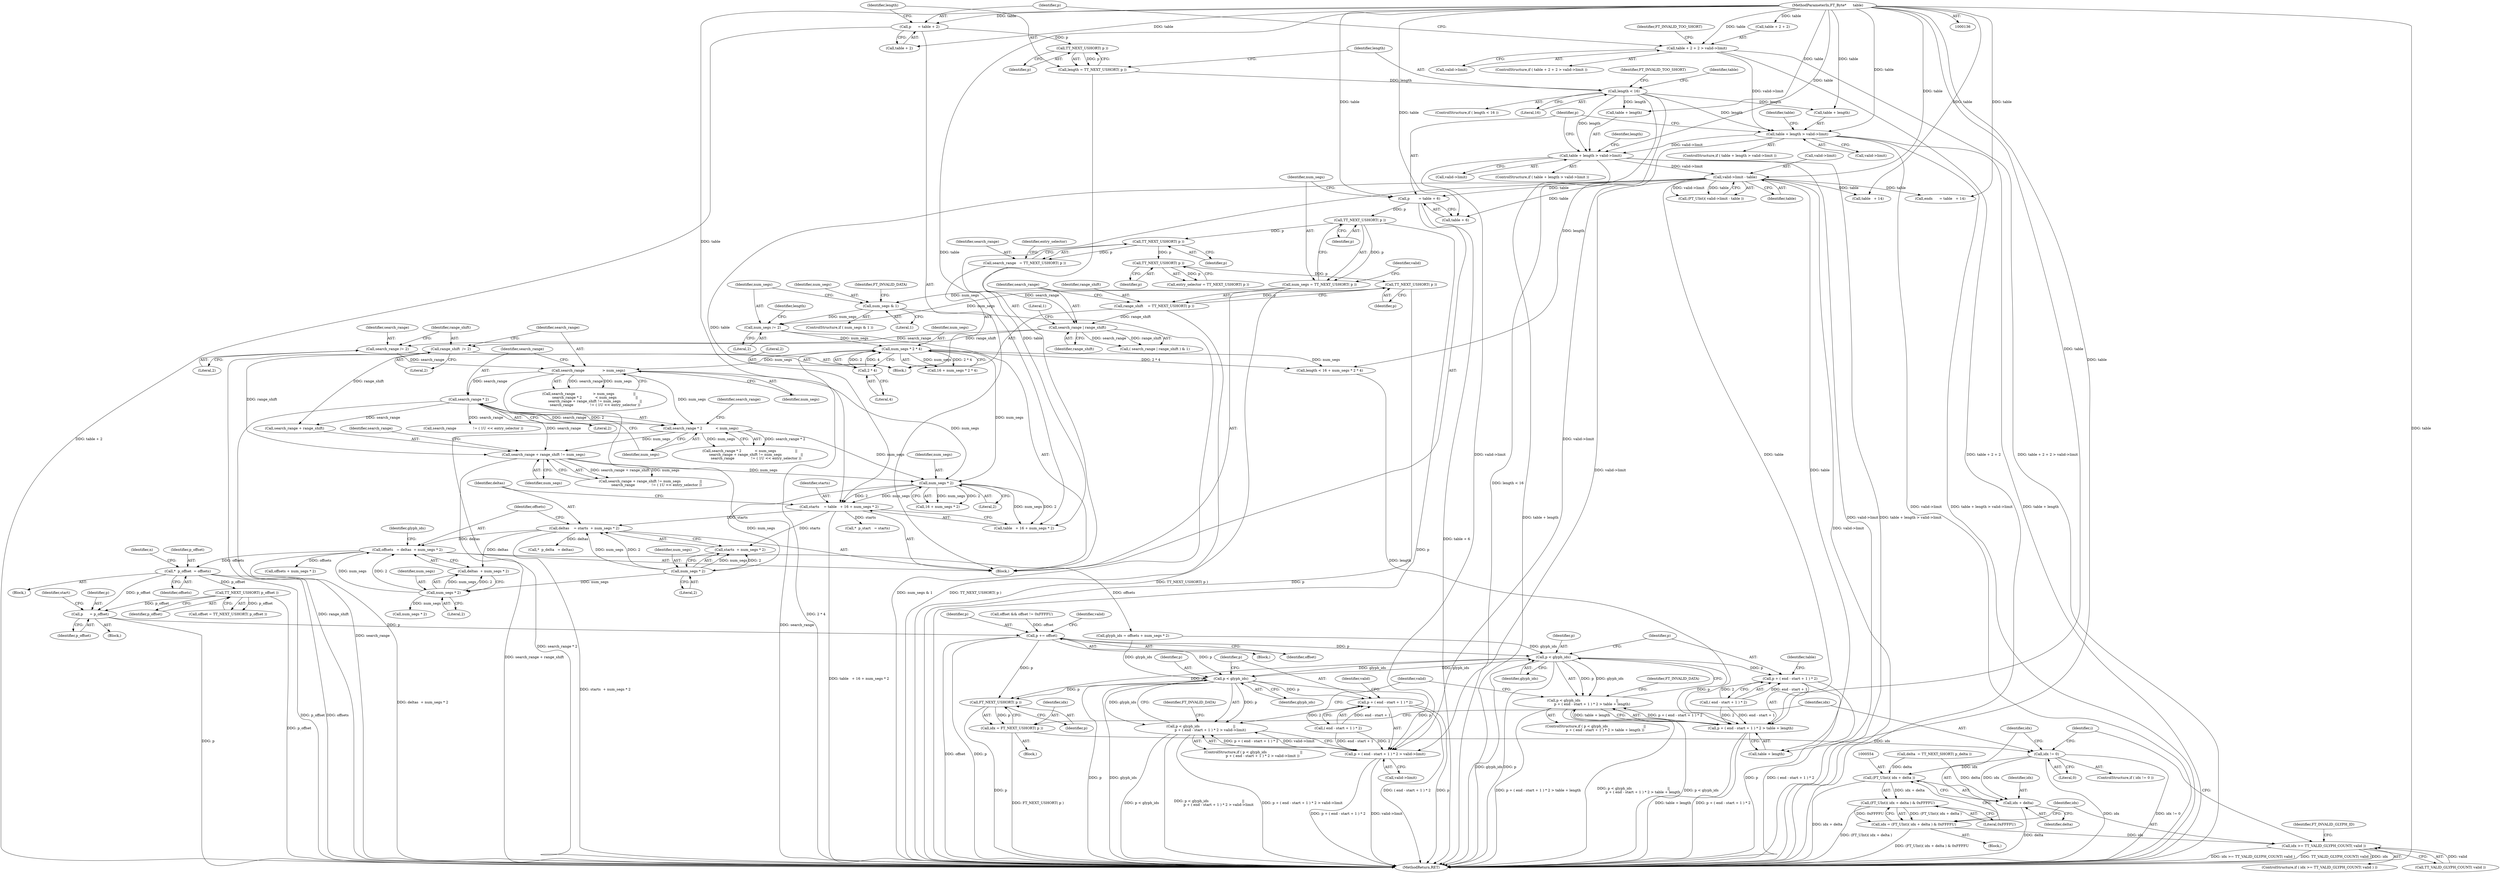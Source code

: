digraph "1_savannah_9bd20b7304aae61de5d50ac359cf27132bafd4c1@pointer" {
"1000393" [label="(Call,p      = p_offset)"];
"1000410" [label="(Call,TT_NEXT_USHORT( p_offset ))"];
"1000380" [label="(Call,*  p_offset  = offsets)"];
"1000317" [label="(Call,offsets   = deltas  + num_segs * 2)"];
"1000310" [label="(Call,deltas    = starts  + num_segs * 2)"];
"1000301" [label="(Call,starts    = table   + 16 + num_segs * 2)"];
"1000137" [label="(MethodParameterIn,FT_Byte*      table)"];
"1000198" [label="(Call,valid->limit - table)"];
"1000186" [label="(Call,table + length > valid->limit)"];
"1000173" [label="(Call,length < 16)"];
"1000168" [label="(Call,length = TT_NEXT_USHORT( p ))"];
"1000170" [label="(Call,TT_NEXT_USHORT( p ))"];
"1000163" [label="(Call,p      = table + 2)"];
"1000178" [label="(Call,table + length > valid->limit)"];
"1000153" [label="(Call,table + 2 + 2 > valid->limit)"];
"1000307" [label="(Call,num_segs * 2)"];
"1000232" [label="(Call,num_segs * 2 * 4)"];
"1000224" [label="(Call,num_segs /= 2)"];
"1000220" [label="(Call,num_segs & 1)"];
"1000208" [label="(Call,num_segs = TT_NEXT_USHORT( p ))"];
"1000210" [label="(Call,TT_NEXT_USHORT( p ))"];
"1000203" [label="(Call,p        = table + 6)"];
"1000234" [label="(Call,2 * 4)"];
"1000285" [label="(Call,search_range + range_shift != num_segs)"];
"1000280" [label="(Call,search_range * 2)"];
"1000275" [label="(Call,search_range                > num_segs)"];
"1000267" [label="(Call,search_range /= 2)"];
"1000262" [label="(Call,search_range | range_shift)"];
"1000246" [label="(Call,search_range   = TT_NEXT_USHORT( p ))"];
"1000248" [label="(Call,TT_NEXT_USHORT( p ))"];
"1000256" [label="(Call,range_shift    = TT_NEXT_USHORT( p ))"];
"1000258" [label="(Call,TT_NEXT_USHORT( p ))"];
"1000253" [label="(Call,TT_NEXT_USHORT( p ))"];
"1000270" [label="(Call,range_shift  /= 2)"];
"1000279" [label="(Call,search_range * 2            < num_segs)"];
"1000314" [label="(Call,num_segs * 2)"];
"1000321" [label="(Call,num_segs * 2)"];
"1000457" [label="(Call,p += offset)"];
"1000469" [label="(Call,p < glyph_ids)"];
"1000468" [label="(Call,p < glyph_ids                                ||\n                 p + ( end - start + 1 ) * 2 > table + length)"];
"1000472" [label="(Call,p + ( end - start + 1 ) * 2 > table + length)"];
"1000473" [label="(Call,p + ( end - start + 1 ) * 2)"];
"1000505" [label="(Call,p < glyph_ids)"];
"1000504" [label="(Call,p < glyph_ids                              ||\n                 p + ( end - start + 1 ) * 2 > valid->limit)"];
"1000508" [label="(Call,p + ( end - start + 1 ) * 2 > valid->limit)"];
"1000509" [label="(Call,p + ( end - start + 1 ) * 2)"];
"1000543" [label="(Call,FT_NEXT_USHORT( p ))"];
"1000541" [label="(Call,idx = FT_NEXT_USHORT( p ))"];
"1000546" [label="(Call,idx != 0)"];
"1000553" [label="(Call,(FT_UInt)( idx + delta ))"];
"1000552" [label="(Call,(FT_UInt)( idx + delta ) & 0xFFFFU)"];
"1000550" [label="(Call,idx = (FT_UInt)( idx + delta ) & 0xFFFFU)"];
"1000560" [label="(Call,idx >= TT_VALID_GLYPH_COUNT( valid ))"];
"1000555" [label="(Call,idx + delta)"];
"1000309" [label="(Literal,2)"];
"1000249" [label="(Identifier,p)"];
"1000311" [label="(Identifier,deltas)"];
"1000539" [label="(Identifier,i)"];
"1000376" [label="(Call,*  p_delta   = deltas)"];
"1000186" [label="(Call,table + length > valid->limit)"];
"1000285" [label="(Call,search_range + range_shift != num_segs)"];
"1000265" [label="(Literal,1)"];
"1000287" [label="(Identifier,search_range)"];
"1000170" [label="(Call,TT_NEXT_USHORT( p ))"];
"1000258" [label="(Call,TT_NEXT_USHORT( p ))"];
"1000234" [label="(Call,2 * 4)"];
"1000382" [label="(Identifier,offsets)"];
"1000163" [label="(Call,p      = table + 2)"];
"1000271" [label="(Identifier,range_shift)"];
"1000318" [label="(Identifier,offsets)"];
"1000190" [label="(Call,valid->limit)"];
"1000456" [label="(Block,)"];
"1000159" [label="(Call,valid->limit)"];
"1000410" [label="(Call,TT_NEXT_USHORT( p_offset ))"];
"1000281" [label="(Identifier,search_range)"];
"1000225" [label="(Identifier,num_segs)"];
"1000276" [label="(Identifier,search_range)"];
"1000263" [label="(Identifier,search_range)"];
"1000254" [label="(Identifier,p)"];
"1000188" [label="(Identifier,table)"];
"1000458" [label="(Identifier,p)"];
"1000215" [label="(Identifier,valid)"];
"1000251" [label="(Call,entry_selector = TT_NEXT_USHORT( p ))"];
"1000179" [label="(Call,table + length)"];
"1000205" [label="(Call,table + 6)"];
"1000279" [label="(Call,search_range * 2            < num_segs)"];
"1000546" [label="(Call,idx != 0)"];
"1000202" [label="(Identifier,table)"];
"1000154" [label="(Call,table + 2 + 2)"];
"1000139" [label="(Block,)"];
"1000483" [label="(Identifier,table)"];
"1000505" [label="(Call,p < glyph_ids)"];
"1000551" [label="(Identifier,idx)"];
"1000404" [label="(Call,delta  = TT_NEXT_SHORT( p_delta ))"];
"1000256" [label="(Call,range_shift    = TT_NEXT_USHORT( p ))"];
"1000219" [label="(ControlStructure,if ( num_segs & 1 ))"];
"1000540" [label="(Block,)"];
"1000283" [label="(Identifier,num_segs)"];
"1000560" [label="(Call,idx >= TT_VALID_GLYPH_COUNT( valid ))"];
"1000503" [label="(ControlStructure,if ( p < glyph_ids                              ||\n                 p + ( end - start + 1 ) * 2 > valid->limit ))"];
"1000508" [label="(Call,p + ( end - start + 1 ) * 2 > valid->limit)"];
"1000286" [label="(Call,search_range + range_shift)"];
"1000470" [label="(Identifier,p)"];
"1000472" [label="(Call,p + ( end - start + 1 ) * 2 > table + length)"];
"1000277" [label="(Identifier,num_segs)"];
"1000326" [label="(Call,offsets + num_segs * 2)"];
"1000504" [label="(Call,p < glyph_ids                              ||\n                 p + ( end - start + 1 ) * 2 > valid->limit)"];
"1000322" [label="(Identifier,num_segs)"];
"1000278" [label="(Call,search_range * 2            < num_segs                 ||\n           search_range + range_shift != num_segs                 ||\n           search_range               != ( 1U << entry_selector ))"];
"1000559" [label="(ControlStructure,if ( idx >= TT_VALID_GLYPH_COUNT( valid ) ))"];
"1000393" [label="(Call,p      = p_offset)"];
"1000222" [label="(Literal,1)"];
"1000315" [label="(Identifier,num_segs)"];
"1000296" [label="(Call,ends      = table   + 14)"];
"1000284" [label="(Call,search_range + range_shift != num_segs                 ||\n           search_range               != ( 1U << entry_selector ))"];
"1000175" [label="(Literal,16)"];
"1000164" [label="(Identifier,p)"];
"1000168" [label="(Call,length = TT_NEXT_USHORT( p ))"];
"1000305" [label="(Call,16 + num_segs * 2)"];
"1000269" [label="(Literal,2)"];
"1000525" [label="(Identifier,valid)"];
"1000485" [label="(Identifier,FT_INVALID_DATA)"];
"1000506" [label="(Identifier,p)"];
"1000226" [label="(Literal,2)"];
"1000451" [label="(Call,offset && offset != 0xFFFFU)"];
"1000261" [label="(Call,( search_range | range_shift ) & 1)"];
"1000230" [label="(Call,16 + num_segs * 2 * 4)"];
"1000457" [label="(Call,p += offset)"];
"1000253" [label="(Call,TT_NEXT_USHORT( p ))"];
"1000312" [label="(Call,starts  + num_segs * 2)"];
"1000557" [label="(Identifier,delta)"];
"1000252" [label="(Identifier,entry_selector)"];
"1000196" [label="(Call,(FT_UInt)( valid->limit - table ))"];
"1000411" [label="(Identifier,p_offset)"];
"1000394" [label="(Identifier,p)"];
"1000229" [label="(Identifier,length)"];
"1000223" [label="(Identifier,FT_INVALID_DATA)"];
"1000211" [label="(Identifier,p)"];
"1000153" [label="(Call,table + 2 + 2 > valid->limit)"];
"1000518" [label="(Call,valid->limit)"];
"1000173" [label="(Call,length < 16)"];
"1000291" [label="(Identifier,search_range)"];
"1000316" [label="(Literal,2)"];
"1000368" [label="(Call,*  p_start   = starts)"];
"1000210" [label="(Call,TT_NEXT_USHORT( p ))"];
"1000262" [label="(Call,search_range | range_shift)"];
"1000182" [label="(Call,valid->limit)"];
"1000290" [label="(Call,search_range               != ( 1U << entry_selector ))"];
"1000187" [label="(Call,table + length)"];
"1000270" [label="(Call,range_shift  /= 2)"];
"1000469" [label="(Call,p < glyph_ids)"];
"1000562" [label="(Call,TT_VALID_GLYPH_COUNT( valid ))"];
"1000302" [label="(Identifier,starts)"];
"1000172" [label="(ControlStructure,if ( length < 16 ))"];
"1000548" [label="(Literal,0)"];
"1000185" [label="(ControlStructure,if ( table + length > valid->limit ))"];
"1000165" [label="(Call,table + 2)"];
"1000232" [label="(Call,num_segs * 2 * 4)"];
"1000209" [label="(Identifier,num_segs)"];
"1000555" [label="(Call,idx + delta)"];
"1000561" [label="(Identifier,idx)"];
"1000564" [label="(Identifier,FT_INVALID_GLYPH_ID)"];
"1000235" [label="(Literal,2)"];
"1000542" [label="(Identifier,idx)"];
"1000543" [label="(Call,FT_NEXT_USHORT( p ))"];
"1000257" [label="(Identifier,range_shift)"];
"1000236" [label="(Literal,4)"];
"1000137" [label="(MethodParameterIn,FT_Byte*      table)"];
"1000303" [label="(Call,table   + 16 + num_segs * 2)"];
"1000221" [label="(Identifier,num_segs)"];
"1000282" [label="(Literal,2)"];
"1000319" [label="(Call,deltas  + num_segs * 2)"];
"1000199" [label="(Call,valid->limit)"];
"1000549" [label="(Block,)"];
"1000408" [label="(Call,offset = TT_NEXT_USHORT( p_offset ))"];
"1000247" [label="(Identifier,search_range)"];
"1000601" [label="(MethodReturn,RET)"];
"1000204" [label="(Identifier,p)"];
"1000162" [label="(Identifier,FT_INVALID_TOO_SHORT)"];
"1000177" [label="(ControlStructure,if ( table + length > valid->limit ))"];
"1000381" [label="(Identifier,p_offset)"];
"1000507" [label="(Identifier,glyph_ids)"];
"1000509" [label="(Call,p + ( end - start + 1 ) * 2)"];
"1000473" [label="(Call,p + ( end - start + 1 ) * 2)"];
"1000395" [label="(Identifier,p_offset)"];
"1000511" [label="(Call,( end - start + 1 ) * 2)"];
"1000195" [label="(Identifier,length)"];
"1000314" [label="(Call,num_segs * 2)"];
"1000174" [label="(Identifier,length)"];
"1000208" [label="(Call,num_segs = TT_NEXT_USHORT( p ))"];
"1000459" [label="(Identifier,offset)"];
"1000474" [label="(Identifier,p)"];
"1000324" [label="(Call,glyph_ids = offsets + num_segs * 2)"];
"1000308" [label="(Identifier,num_segs)"];
"1000463" [label="(Identifier,valid)"];
"1000519" [label="(Identifier,valid)"];
"1000544" [label="(Identifier,p)"];
"1000552" [label="(Call,(FT_UInt)( idx + delta ) & 0xFFFFU)"];
"1000267" [label="(Call,search_range /= 2)"];
"1000274" [label="(Call,search_range                > num_segs                 ||\n           search_range * 2            < num_segs                 ||\n           search_range + range_shift != num_segs                 ||\n           search_range               != ( 1U << entry_selector ))"];
"1000298" [label="(Call,table   + 14)"];
"1000397" [label="(Identifier,start)"];
"1000171" [label="(Identifier,p)"];
"1000323" [label="(Literal,2)"];
"1000246" [label="(Call,search_range   = TT_NEXT_USHORT( p ))"];
"1000264" [label="(Identifier,range_shift)"];
"1000280" [label="(Call,search_range * 2)"];
"1000482" [label="(Call,table + length)"];
"1000272" [label="(Literal,2)"];
"1000228" [label="(Call,length < 16 + num_segs * 2 * 4)"];
"1000268" [label="(Identifier,search_range)"];
"1000203" [label="(Call,p        = table + 6)"];
"1000547" [label="(Identifier,idx)"];
"1000556" [label="(Identifier,idx)"];
"1000317" [label="(Call,offsets   = deltas  + num_segs * 2)"];
"1000224" [label="(Call,num_segs /= 2)"];
"1000233" [label="(Identifier,num_segs)"];
"1000353" [label="(Block,)"];
"1000510" [label="(Identifier,p)"];
"1000558" [label="(Literal,0xFFFFU)"];
"1000244" [label="(Block,)"];
"1000380" [label="(Call,*  p_offset  = offsets)"];
"1000467" [label="(ControlStructure,if ( p < glyph_ids                                ||\n                 p + ( end - start + 1 ) * 2 > table + length ))"];
"1000550" [label="(Call,idx = (FT_UInt)( idx + delta ) & 0xFFFFU)"];
"1000248" [label="(Call,TT_NEXT_USHORT( p ))"];
"1000553" [label="(Call,(FT_UInt)( idx + delta ))"];
"1000176" [label="(Identifier,FT_INVALID_TOO_SHORT)"];
"1000385" [label="(Identifier,n)"];
"1000152" [label="(ControlStructure,if ( table + 2 + 2 > valid->limit ))"];
"1000275" [label="(Call,search_range                > num_segs)"];
"1000325" [label="(Identifier,glyph_ids)"];
"1000180" [label="(Identifier,table)"];
"1000321" [label="(Call,num_segs * 2)"];
"1000198" [label="(Call,valid->limit - table)"];
"1000289" [label="(Identifier,num_segs)"];
"1000178" [label="(Call,table + length > valid->limit)"];
"1000521" [label="(Identifier,FT_INVALID_DATA)"];
"1000220" [label="(Call,num_segs & 1)"];
"1000259" [label="(Identifier,p)"];
"1000307" [label="(Call,num_segs * 2)"];
"1000328" [label="(Call,num_segs * 2)"];
"1000468" [label="(Call,p < glyph_ids                                ||\n                 p + ( end - start + 1 ) * 2 > table + length)"];
"1000301" [label="(Call,starts    = table   + 16 + num_segs * 2)"];
"1000169" [label="(Identifier,length)"];
"1000471" [label="(Identifier,glyph_ids)"];
"1000545" [label="(ControlStructure,if ( idx != 0 ))"];
"1000475" [label="(Call,( end - start + 1 ) * 2)"];
"1000310" [label="(Call,deltas    = starts  + num_segs * 2)"];
"1000541" [label="(Call,idx = FT_NEXT_USHORT( p ))"];
"1000392" [label="(Block,)"];
"1000393" -> "1000392"  [label="AST: "];
"1000393" -> "1000395"  [label="CFG: "];
"1000394" -> "1000393"  [label="AST: "];
"1000395" -> "1000393"  [label="AST: "];
"1000397" -> "1000393"  [label="CFG: "];
"1000393" -> "1000601"  [label="DDG: p"];
"1000410" -> "1000393"  [label="DDG: p_offset"];
"1000380" -> "1000393"  [label="DDG: p_offset"];
"1000393" -> "1000457"  [label="DDG: p"];
"1000410" -> "1000408"  [label="AST: "];
"1000410" -> "1000411"  [label="CFG: "];
"1000411" -> "1000410"  [label="AST: "];
"1000408" -> "1000410"  [label="CFG: "];
"1000410" -> "1000601"  [label="DDG: p_offset"];
"1000410" -> "1000408"  [label="DDG: p_offset"];
"1000380" -> "1000410"  [label="DDG: p_offset"];
"1000380" -> "1000353"  [label="AST: "];
"1000380" -> "1000382"  [label="CFG: "];
"1000381" -> "1000380"  [label="AST: "];
"1000382" -> "1000380"  [label="AST: "];
"1000385" -> "1000380"  [label="CFG: "];
"1000380" -> "1000601"  [label="DDG: offsets"];
"1000380" -> "1000601"  [label="DDG: p_offset"];
"1000317" -> "1000380"  [label="DDG: offsets"];
"1000317" -> "1000139"  [label="AST: "];
"1000317" -> "1000319"  [label="CFG: "];
"1000318" -> "1000317"  [label="AST: "];
"1000319" -> "1000317"  [label="AST: "];
"1000325" -> "1000317"  [label="CFG: "];
"1000317" -> "1000601"  [label="DDG: deltas  + num_segs * 2"];
"1000310" -> "1000317"  [label="DDG: deltas"];
"1000321" -> "1000317"  [label="DDG: num_segs"];
"1000321" -> "1000317"  [label="DDG: 2"];
"1000317" -> "1000324"  [label="DDG: offsets"];
"1000317" -> "1000326"  [label="DDG: offsets"];
"1000310" -> "1000139"  [label="AST: "];
"1000310" -> "1000312"  [label="CFG: "];
"1000311" -> "1000310"  [label="AST: "];
"1000312" -> "1000310"  [label="AST: "];
"1000318" -> "1000310"  [label="CFG: "];
"1000310" -> "1000601"  [label="DDG: starts  + num_segs * 2"];
"1000301" -> "1000310"  [label="DDG: starts"];
"1000314" -> "1000310"  [label="DDG: num_segs"];
"1000314" -> "1000310"  [label="DDG: 2"];
"1000310" -> "1000319"  [label="DDG: deltas"];
"1000310" -> "1000376"  [label="DDG: deltas"];
"1000301" -> "1000139"  [label="AST: "];
"1000301" -> "1000303"  [label="CFG: "];
"1000302" -> "1000301"  [label="AST: "];
"1000303" -> "1000301"  [label="AST: "];
"1000311" -> "1000301"  [label="CFG: "];
"1000301" -> "1000601"  [label="DDG: table   + 16 + num_segs * 2"];
"1000137" -> "1000301"  [label="DDG: table"];
"1000198" -> "1000301"  [label="DDG: table"];
"1000307" -> "1000301"  [label="DDG: num_segs"];
"1000307" -> "1000301"  [label="DDG: 2"];
"1000301" -> "1000312"  [label="DDG: starts"];
"1000301" -> "1000368"  [label="DDG: starts"];
"1000137" -> "1000136"  [label="AST: "];
"1000137" -> "1000601"  [label="DDG: table"];
"1000137" -> "1000153"  [label="DDG: table"];
"1000137" -> "1000154"  [label="DDG: table"];
"1000137" -> "1000163"  [label="DDG: table"];
"1000137" -> "1000165"  [label="DDG: table"];
"1000137" -> "1000178"  [label="DDG: table"];
"1000137" -> "1000179"  [label="DDG: table"];
"1000137" -> "1000186"  [label="DDG: table"];
"1000137" -> "1000187"  [label="DDG: table"];
"1000137" -> "1000198"  [label="DDG: table"];
"1000137" -> "1000203"  [label="DDG: table"];
"1000137" -> "1000205"  [label="DDG: table"];
"1000137" -> "1000296"  [label="DDG: table"];
"1000137" -> "1000298"  [label="DDG: table"];
"1000137" -> "1000303"  [label="DDG: table"];
"1000137" -> "1000472"  [label="DDG: table"];
"1000137" -> "1000482"  [label="DDG: table"];
"1000198" -> "1000196"  [label="AST: "];
"1000198" -> "1000202"  [label="CFG: "];
"1000199" -> "1000198"  [label="AST: "];
"1000202" -> "1000198"  [label="AST: "];
"1000196" -> "1000198"  [label="CFG: "];
"1000198" -> "1000601"  [label="DDG: valid->limit"];
"1000198" -> "1000196"  [label="DDG: valid->limit"];
"1000198" -> "1000196"  [label="DDG: table"];
"1000186" -> "1000198"  [label="DDG: valid->limit"];
"1000198" -> "1000203"  [label="DDG: table"];
"1000198" -> "1000205"  [label="DDG: table"];
"1000198" -> "1000296"  [label="DDG: table"];
"1000198" -> "1000298"  [label="DDG: table"];
"1000198" -> "1000303"  [label="DDG: table"];
"1000198" -> "1000472"  [label="DDG: table"];
"1000198" -> "1000482"  [label="DDG: table"];
"1000198" -> "1000508"  [label="DDG: valid->limit"];
"1000186" -> "1000185"  [label="AST: "];
"1000186" -> "1000190"  [label="CFG: "];
"1000187" -> "1000186"  [label="AST: "];
"1000190" -> "1000186"  [label="AST: "];
"1000195" -> "1000186"  [label="CFG: "];
"1000204" -> "1000186"  [label="CFG: "];
"1000186" -> "1000601"  [label="DDG: table + length > valid->limit"];
"1000186" -> "1000601"  [label="DDG: table + length"];
"1000186" -> "1000601"  [label="DDG: valid->limit"];
"1000173" -> "1000186"  [label="DDG: length"];
"1000178" -> "1000186"  [label="DDG: valid->limit"];
"1000186" -> "1000508"  [label="DDG: valid->limit"];
"1000173" -> "1000172"  [label="AST: "];
"1000173" -> "1000175"  [label="CFG: "];
"1000174" -> "1000173"  [label="AST: "];
"1000175" -> "1000173"  [label="AST: "];
"1000176" -> "1000173"  [label="CFG: "];
"1000180" -> "1000173"  [label="CFG: "];
"1000173" -> "1000601"  [label="DDG: length < 16"];
"1000168" -> "1000173"  [label="DDG: length"];
"1000173" -> "1000178"  [label="DDG: length"];
"1000173" -> "1000179"  [label="DDG: length"];
"1000173" -> "1000187"  [label="DDG: length"];
"1000173" -> "1000228"  [label="DDG: length"];
"1000168" -> "1000139"  [label="AST: "];
"1000168" -> "1000170"  [label="CFG: "];
"1000169" -> "1000168"  [label="AST: "];
"1000170" -> "1000168"  [label="AST: "];
"1000174" -> "1000168"  [label="CFG: "];
"1000170" -> "1000168"  [label="DDG: p"];
"1000170" -> "1000171"  [label="CFG: "];
"1000171" -> "1000170"  [label="AST: "];
"1000163" -> "1000170"  [label="DDG: p"];
"1000163" -> "1000139"  [label="AST: "];
"1000163" -> "1000165"  [label="CFG: "];
"1000164" -> "1000163"  [label="AST: "];
"1000165" -> "1000163"  [label="AST: "];
"1000169" -> "1000163"  [label="CFG: "];
"1000163" -> "1000601"  [label="DDG: table + 2"];
"1000178" -> "1000177"  [label="AST: "];
"1000178" -> "1000182"  [label="CFG: "];
"1000179" -> "1000178"  [label="AST: "];
"1000182" -> "1000178"  [label="AST: "];
"1000188" -> "1000178"  [label="CFG: "];
"1000204" -> "1000178"  [label="CFG: "];
"1000178" -> "1000601"  [label="DDG: valid->limit"];
"1000178" -> "1000601"  [label="DDG: table + length > valid->limit"];
"1000178" -> "1000601"  [label="DDG: table + length"];
"1000153" -> "1000178"  [label="DDG: valid->limit"];
"1000178" -> "1000508"  [label="DDG: valid->limit"];
"1000153" -> "1000152"  [label="AST: "];
"1000153" -> "1000159"  [label="CFG: "];
"1000154" -> "1000153"  [label="AST: "];
"1000159" -> "1000153"  [label="AST: "];
"1000162" -> "1000153"  [label="CFG: "];
"1000164" -> "1000153"  [label="CFG: "];
"1000153" -> "1000601"  [label="DDG: table + 2 + 2 > valid->limit"];
"1000153" -> "1000601"  [label="DDG: table + 2 + 2"];
"1000307" -> "1000305"  [label="AST: "];
"1000307" -> "1000309"  [label="CFG: "];
"1000308" -> "1000307"  [label="AST: "];
"1000309" -> "1000307"  [label="AST: "];
"1000305" -> "1000307"  [label="CFG: "];
"1000307" -> "1000303"  [label="DDG: num_segs"];
"1000307" -> "1000303"  [label="DDG: 2"];
"1000307" -> "1000305"  [label="DDG: num_segs"];
"1000307" -> "1000305"  [label="DDG: 2"];
"1000232" -> "1000307"  [label="DDG: num_segs"];
"1000285" -> "1000307"  [label="DDG: num_segs"];
"1000275" -> "1000307"  [label="DDG: num_segs"];
"1000279" -> "1000307"  [label="DDG: num_segs"];
"1000307" -> "1000314"  [label="DDG: num_segs"];
"1000232" -> "1000230"  [label="AST: "];
"1000232" -> "1000234"  [label="CFG: "];
"1000233" -> "1000232"  [label="AST: "];
"1000234" -> "1000232"  [label="AST: "];
"1000230" -> "1000232"  [label="CFG: "];
"1000232" -> "1000601"  [label="DDG: 2 * 4"];
"1000232" -> "1000228"  [label="DDG: num_segs"];
"1000232" -> "1000228"  [label="DDG: 2 * 4"];
"1000232" -> "1000230"  [label="DDG: num_segs"];
"1000232" -> "1000230"  [label="DDG: 2 * 4"];
"1000224" -> "1000232"  [label="DDG: num_segs"];
"1000234" -> "1000232"  [label="DDG: 2"];
"1000234" -> "1000232"  [label="DDG: 4"];
"1000232" -> "1000275"  [label="DDG: num_segs"];
"1000224" -> "1000139"  [label="AST: "];
"1000224" -> "1000226"  [label="CFG: "];
"1000225" -> "1000224"  [label="AST: "];
"1000226" -> "1000224"  [label="AST: "];
"1000229" -> "1000224"  [label="CFG: "];
"1000220" -> "1000224"  [label="DDG: num_segs"];
"1000208" -> "1000224"  [label="DDG: num_segs"];
"1000220" -> "1000219"  [label="AST: "];
"1000220" -> "1000222"  [label="CFG: "];
"1000221" -> "1000220"  [label="AST: "];
"1000222" -> "1000220"  [label="AST: "];
"1000223" -> "1000220"  [label="CFG: "];
"1000225" -> "1000220"  [label="CFG: "];
"1000220" -> "1000601"  [label="DDG: num_segs & 1"];
"1000208" -> "1000220"  [label="DDG: num_segs"];
"1000208" -> "1000139"  [label="AST: "];
"1000208" -> "1000210"  [label="CFG: "];
"1000209" -> "1000208"  [label="AST: "];
"1000210" -> "1000208"  [label="AST: "];
"1000215" -> "1000208"  [label="CFG: "];
"1000208" -> "1000601"  [label="DDG: TT_NEXT_USHORT( p )"];
"1000210" -> "1000208"  [label="DDG: p"];
"1000210" -> "1000211"  [label="CFG: "];
"1000211" -> "1000210"  [label="AST: "];
"1000210" -> "1000601"  [label="DDG: p"];
"1000203" -> "1000210"  [label="DDG: p"];
"1000210" -> "1000248"  [label="DDG: p"];
"1000203" -> "1000139"  [label="AST: "];
"1000203" -> "1000205"  [label="CFG: "];
"1000204" -> "1000203"  [label="AST: "];
"1000205" -> "1000203"  [label="AST: "];
"1000209" -> "1000203"  [label="CFG: "];
"1000203" -> "1000601"  [label="DDG: table + 6"];
"1000234" -> "1000236"  [label="CFG: "];
"1000235" -> "1000234"  [label="AST: "];
"1000236" -> "1000234"  [label="AST: "];
"1000285" -> "1000284"  [label="AST: "];
"1000285" -> "1000289"  [label="CFG: "];
"1000286" -> "1000285"  [label="AST: "];
"1000289" -> "1000285"  [label="AST: "];
"1000291" -> "1000285"  [label="CFG: "];
"1000284" -> "1000285"  [label="CFG: "];
"1000285" -> "1000601"  [label="DDG: search_range + range_shift"];
"1000285" -> "1000284"  [label="DDG: search_range + range_shift"];
"1000285" -> "1000284"  [label="DDG: num_segs"];
"1000280" -> "1000285"  [label="DDG: search_range"];
"1000270" -> "1000285"  [label="DDG: range_shift"];
"1000279" -> "1000285"  [label="DDG: num_segs"];
"1000280" -> "1000279"  [label="AST: "];
"1000280" -> "1000282"  [label="CFG: "];
"1000281" -> "1000280"  [label="AST: "];
"1000282" -> "1000280"  [label="AST: "];
"1000283" -> "1000280"  [label="CFG: "];
"1000280" -> "1000601"  [label="DDG: search_range"];
"1000280" -> "1000279"  [label="DDG: search_range"];
"1000280" -> "1000279"  [label="DDG: 2"];
"1000275" -> "1000280"  [label="DDG: search_range"];
"1000280" -> "1000286"  [label="DDG: search_range"];
"1000280" -> "1000290"  [label="DDG: search_range"];
"1000275" -> "1000274"  [label="AST: "];
"1000275" -> "1000277"  [label="CFG: "];
"1000276" -> "1000275"  [label="AST: "];
"1000277" -> "1000275"  [label="AST: "];
"1000281" -> "1000275"  [label="CFG: "];
"1000274" -> "1000275"  [label="CFG: "];
"1000275" -> "1000601"  [label="DDG: search_range"];
"1000275" -> "1000274"  [label="DDG: search_range"];
"1000275" -> "1000274"  [label="DDG: num_segs"];
"1000267" -> "1000275"  [label="DDG: search_range"];
"1000275" -> "1000279"  [label="DDG: num_segs"];
"1000267" -> "1000244"  [label="AST: "];
"1000267" -> "1000269"  [label="CFG: "];
"1000268" -> "1000267"  [label="AST: "];
"1000269" -> "1000267"  [label="AST: "];
"1000271" -> "1000267"  [label="CFG: "];
"1000262" -> "1000267"  [label="DDG: search_range"];
"1000262" -> "1000261"  [label="AST: "];
"1000262" -> "1000264"  [label="CFG: "];
"1000263" -> "1000262"  [label="AST: "];
"1000264" -> "1000262"  [label="AST: "];
"1000265" -> "1000262"  [label="CFG: "];
"1000262" -> "1000261"  [label="DDG: search_range"];
"1000262" -> "1000261"  [label="DDG: range_shift"];
"1000246" -> "1000262"  [label="DDG: search_range"];
"1000256" -> "1000262"  [label="DDG: range_shift"];
"1000262" -> "1000270"  [label="DDG: range_shift"];
"1000246" -> "1000244"  [label="AST: "];
"1000246" -> "1000248"  [label="CFG: "];
"1000247" -> "1000246"  [label="AST: "];
"1000248" -> "1000246"  [label="AST: "];
"1000252" -> "1000246"  [label="CFG: "];
"1000248" -> "1000246"  [label="DDG: p"];
"1000248" -> "1000249"  [label="CFG: "];
"1000249" -> "1000248"  [label="AST: "];
"1000248" -> "1000253"  [label="DDG: p"];
"1000256" -> "1000244"  [label="AST: "];
"1000256" -> "1000258"  [label="CFG: "];
"1000257" -> "1000256"  [label="AST: "];
"1000258" -> "1000256"  [label="AST: "];
"1000263" -> "1000256"  [label="CFG: "];
"1000256" -> "1000601"  [label="DDG: TT_NEXT_USHORT( p )"];
"1000258" -> "1000256"  [label="DDG: p"];
"1000258" -> "1000259"  [label="CFG: "];
"1000259" -> "1000258"  [label="AST: "];
"1000258" -> "1000601"  [label="DDG: p"];
"1000253" -> "1000258"  [label="DDG: p"];
"1000253" -> "1000251"  [label="AST: "];
"1000253" -> "1000254"  [label="CFG: "];
"1000254" -> "1000253"  [label="AST: "];
"1000251" -> "1000253"  [label="CFG: "];
"1000253" -> "1000251"  [label="DDG: p"];
"1000270" -> "1000244"  [label="AST: "];
"1000270" -> "1000272"  [label="CFG: "];
"1000271" -> "1000270"  [label="AST: "];
"1000272" -> "1000270"  [label="AST: "];
"1000276" -> "1000270"  [label="CFG: "];
"1000270" -> "1000601"  [label="DDG: range_shift"];
"1000270" -> "1000286"  [label="DDG: range_shift"];
"1000279" -> "1000278"  [label="AST: "];
"1000279" -> "1000283"  [label="CFG: "];
"1000283" -> "1000279"  [label="AST: "];
"1000287" -> "1000279"  [label="CFG: "];
"1000278" -> "1000279"  [label="CFG: "];
"1000279" -> "1000601"  [label="DDG: search_range * 2"];
"1000279" -> "1000278"  [label="DDG: search_range * 2"];
"1000279" -> "1000278"  [label="DDG: num_segs"];
"1000314" -> "1000312"  [label="AST: "];
"1000314" -> "1000316"  [label="CFG: "];
"1000315" -> "1000314"  [label="AST: "];
"1000316" -> "1000314"  [label="AST: "];
"1000312" -> "1000314"  [label="CFG: "];
"1000314" -> "1000312"  [label="DDG: num_segs"];
"1000314" -> "1000312"  [label="DDG: 2"];
"1000314" -> "1000321"  [label="DDG: num_segs"];
"1000321" -> "1000319"  [label="AST: "];
"1000321" -> "1000323"  [label="CFG: "];
"1000322" -> "1000321"  [label="AST: "];
"1000323" -> "1000321"  [label="AST: "];
"1000319" -> "1000321"  [label="CFG: "];
"1000321" -> "1000319"  [label="DDG: num_segs"];
"1000321" -> "1000319"  [label="DDG: 2"];
"1000321" -> "1000328"  [label="DDG: num_segs"];
"1000457" -> "1000456"  [label="AST: "];
"1000457" -> "1000459"  [label="CFG: "];
"1000458" -> "1000457"  [label="AST: "];
"1000459" -> "1000457"  [label="AST: "];
"1000463" -> "1000457"  [label="CFG: "];
"1000457" -> "1000601"  [label="DDG: offset"];
"1000457" -> "1000601"  [label="DDG: p"];
"1000451" -> "1000457"  [label="DDG: offset"];
"1000457" -> "1000469"  [label="DDG: p"];
"1000457" -> "1000505"  [label="DDG: p"];
"1000457" -> "1000543"  [label="DDG: p"];
"1000469" -> "1000468"  [label="AST: "];
"1000469" -> "1000471"  [label="CFG: "];
"1000470" -> "1000469"  [label="AST: "];
"1000471" -> "1000469"  [label="AST: "];
"1000474" -> "1000469"  [label="CFG: "];
"1000468" -> "1000469"  [label="CFG: "];
"1000469" -> "1000601"  [label="DDG: glyph_ids"];
"1000469" -> "1000601"  [label="DDG: p"];
"1000469" -> "1000468"  [label="DDG: p"];
"1000469" -> "1000468"  [label="DDG: glyph_ids"];
"1000505" -> "1000469"  [label="DDG: glyph_ids"];
"1000324" -> "1000469"  [label="DDG: glyph_ids"];
"1000469" -> "1000472"  [label="DDG: p"];
"1000469" -> "1000473"  [label="DDG: p"];
"1000469" -> "1000505"  [label="DDG: glyph_ids"];
"1000469" -> "1000543"  [label="DDG: p"];
"1000468" -> "1000467"  [label="AST: "];
"1000468" -> "1000472"  [label="CFG: "];
"1000472" -> "1000468"  [label="AST: "];
"1000485" -> "1000468"  [label="CFG: "];
"1000525" -> "1000468"  [label="CFG: "];
"1000468" -> "1000601"  [label="DDG: p + ( end - start + 1 ) * 2 > table + length"];
"1000468" -> "1000601"  [label="DDG: p < glyph_ids                                ||\n                 p + ( end - start + 1 ) * 2 > table + length"];
"1000468" -> "1000601"  [label="DDG: p < glyph_ids"];
"1000472" -> "1000468"  [label="DDG: p + ( end - start + 1 ) * 2"];
"1000472" -> "1000468"  [label="DDG: table + length"];
"1000472" -> "1000482"  [label="CFG: "];
"1000473" -> "1000472"  [label="AST: "];
"1000482" -> "1000472"  [label="AST: "];
"1000472" -> "1000601"  [label="DDG: p + ( end - start + 1 ) * 2"];
"1000472" -> "1000601"  [label="DDG: table + length"];
"1000475" -> "1000472"  [label="DDG: end - start + 1"];
"1000475" -> "1000472"  [label="DDG: 2"];
"1000228" -> "1000472"  [label="DDG: length"];
"1000473" -> "1000475"  [label="CFG: "];
"1000474" -> "1000473"  [label="AST: "];
"1000475" -> "1000473"  [label="AST: "];
"1000483" -> "1000473"  [label="CFG: "];
"1000473" -> "1000601"  [label="DDG: p"];
"1000473" -> "1000601"  [label="DDG: ( end - start + 1 ) * 2"];
"1000475" -> "1000473"  [label="DDG: end - start + 1"];
"1000475" -> "1000473"  [label="DDG: 2"];
"1000505" -> "1000504"  [label="AST: "];
"1000505" -> "1000507"  [label="CFG: "];
"1000506" -> "1000505"  [label="AST: "];
"1000507" -> "1000505"  [label="AST: "];
"1000510" -> "1000505"  [label="CFG: "];
"1000504" -> "1000505"  [label="CFG: "];
"1000505" -> "1000601"  [label="DDG: p"];
"1000505" -> "1000601"  [label="DDG: glyph_ids"];
"1000505" -> "1000504"  [label="DDG: p"];
"1000505" -> "1000504"  [label="DDG: glyph_ids"];
"1000324" -> "1000505"  [label="DDG: glyph_ids"];
"1000505" -> "1000508"  [label="DDG: p"];
"1000505" -> "1000509"  [label="DDG: p"];
"1000505" -> "1000543"  [label="DDG: p"];
"1000504" -> "1000503"  [label="AST: "];
"1000504" -> "1000508"  [label="CFG: "];
"1000508" -> "1000504"  [label="AST: "];
"1000521" -> "1000504"  [label="CFG: "];
"1000525" -> "1000504"  [label="CFG: "];
"1000504" -> "1000601"  [label="DDG: p < glyph_ids"];
"1000504" -> "1000601"  [label="DDG: p < glyph_ids                              ||\n                 p + ( end - start + 1 ) * 2 > valid->limit"];
"1000504" -> "1000601"  [label="DDG: p + ( end - start + 1 ) * 2 > valid->limit"];
"1000508" -> "1000504"  [label="DDG: p + ( end - start + 1 ) * 2"];
"1000508" -> "1000504"  [label="DDG: valid->limit"];
"1000508" -> "1000518"  [label="CFG: "];
"1000509" -> "1000508"  [label="AST: "];
"1000518" -> "1000508"  [label="AST: "];
"1000508" -> "1000601"  [label="DDG: p + ( end - start + 1 ) * 2"];
"1000508" -> "1000601"  [label="DDG: valid->limit"];
"1000511" -> "1000508"  [label="DDG: end - start + 1"];
"1000511" -> "1000508"  [label="DDG: 2"];
"1000509" -> "1000511"  [label="CFG: "];
"1000510" -> "1000509"  [label="AST: "];
"1000511" -> "1000509"  [label="AST: "];
"1000519" -> "1000509"  [label="CFG: "];
"1000509" -> "1000601"  [label="DDG: ( end - start + 1 ) * 2"];
"1000509" -> "1000601"  [label="DDG: p"];
"1000511" -> "1000509"  [label="DDG: end - start + 1"];
"1000511" -> "1000509"  [label="DDG: 2"];
"1000543" -> "1000541"  [label="AST: "];
"1000543" -> "1000544"  [label="CFG: "];
"1000544" -> "1000543"  [label="AST: "];
"1000541" -> "1000543"  [label="CFG: "];
"1000543" -> "1000601"  [label="DDG: p"];
"1000543" -> "1000541"  [label="DDG: p"];
"1000541" -> "1000540"  [label="AST: "];
"1000542" -> "1000541"  [label="AST: "];
"1000547" -> "1000541"  [label="CFG: "];
"1000541" -> "1000601"  [label="DDG: FT_NEXT_USHORT( p )"];
"1000541" -> "1000546"  [label="DDG: idx"];
"1000546" -> "1000545"  [label="AST: "];
"1000546" -> "1000548"  [label="CFG: "];
"1000547" -> "1000546"  [label="AST: "];
"1000548" -> "1000546"  [label="AST: "];
"1000551" -> "1000546"  [label="CFG: "];
"1000539" -> "1000546"  [label="CFG: "];
"1000546" -> "1000601"  [label="DDG: idx != 0"];
"1000546" -> "1000601"  [label="DDG: idx"];
"1000546" -> "1000553"  [label="DDG: idx"];
"1000546" -> "1000555"  [label="DDG: idx"];
"1000553" -> "1000552"  [label="AST: "];
"1000553" -> "1000555"  [label="CFG: "];
"1000554" -> "1000553"  [label="AST: "];
"1000555" -> "1000553"  [label="AST: "];
"1000558" -> "1000553"  [label="CFG: "];
"1000553" -> "1000601"  [label="DDG: idx + delta"];
"1000553" -> "1000552"  [label="DDG: idx + delta"];
"1000404" -> "1000553"  [label="DDG: delta"];
"1000552" -> "1000550"  [label="AST: "];
"1000552" -> "1000558"  [label="CFG: "];
"1000558" -> "1000552"  [label="AST: "];
"1000550" -> "1000552"  [label="CFG: "];
"1000552" -> "1000601"  [label="DDG: (FT_UInt)( idx + delta )"];
"1000552" -> "1000550"  [label="DDG: (FT_UInt)( idx + delta )"];
"1000552" -> "1000550"  [label="DDG: 0xFFFFU"];
"1000550" -> "1000549"  [label="AST: "];
"1000551" -> "1000550"  [label="AST: "];
"1000561" -> "1000550"  [label="CFG: "];
"1000550" -> "1000601"  [label="DDG: (FT_UInt)( idx + delta ) & 0xFFFFU"];
"1000550" -> "1000560"  [label="DDG: idx"];
"1000560" -> "1000559"  [label="AST: "];
"1000560" -> "1000562"  [label="CFG: "];
"1000561" -> "1000560"  [label="AST: "];
"1000562" -> "1000560"  [label="AST: "];
"1000564" -> "1000560"  [label="CFG: "];
"1000539" -> "1000560"  [label="CFG: "];
"1000560" -> "1000601"  [label="DDG: idx >= TT_VALID_GLYPH_COUNT( valid )"];
"1000560" -> "1000601"  [label="DDG: TT_VALID_GLYPH_COUNT( valid )"];
"1000560" -> "1000601"  [label="DDG: idx"];
"1000562" -> "1000560"  [label="DDG: valid"];
"1000555" -> "1000557"  [label="CFG: "];
"1000556" -> "1000555"  [label="AST: "];
"1000557" -> "1000555"  [label="AST: "];
"1000555" -> "1000601"  [label="DDG: delta"];
"1000404" -> "1000555"  [label="DDG: delta"];
}
